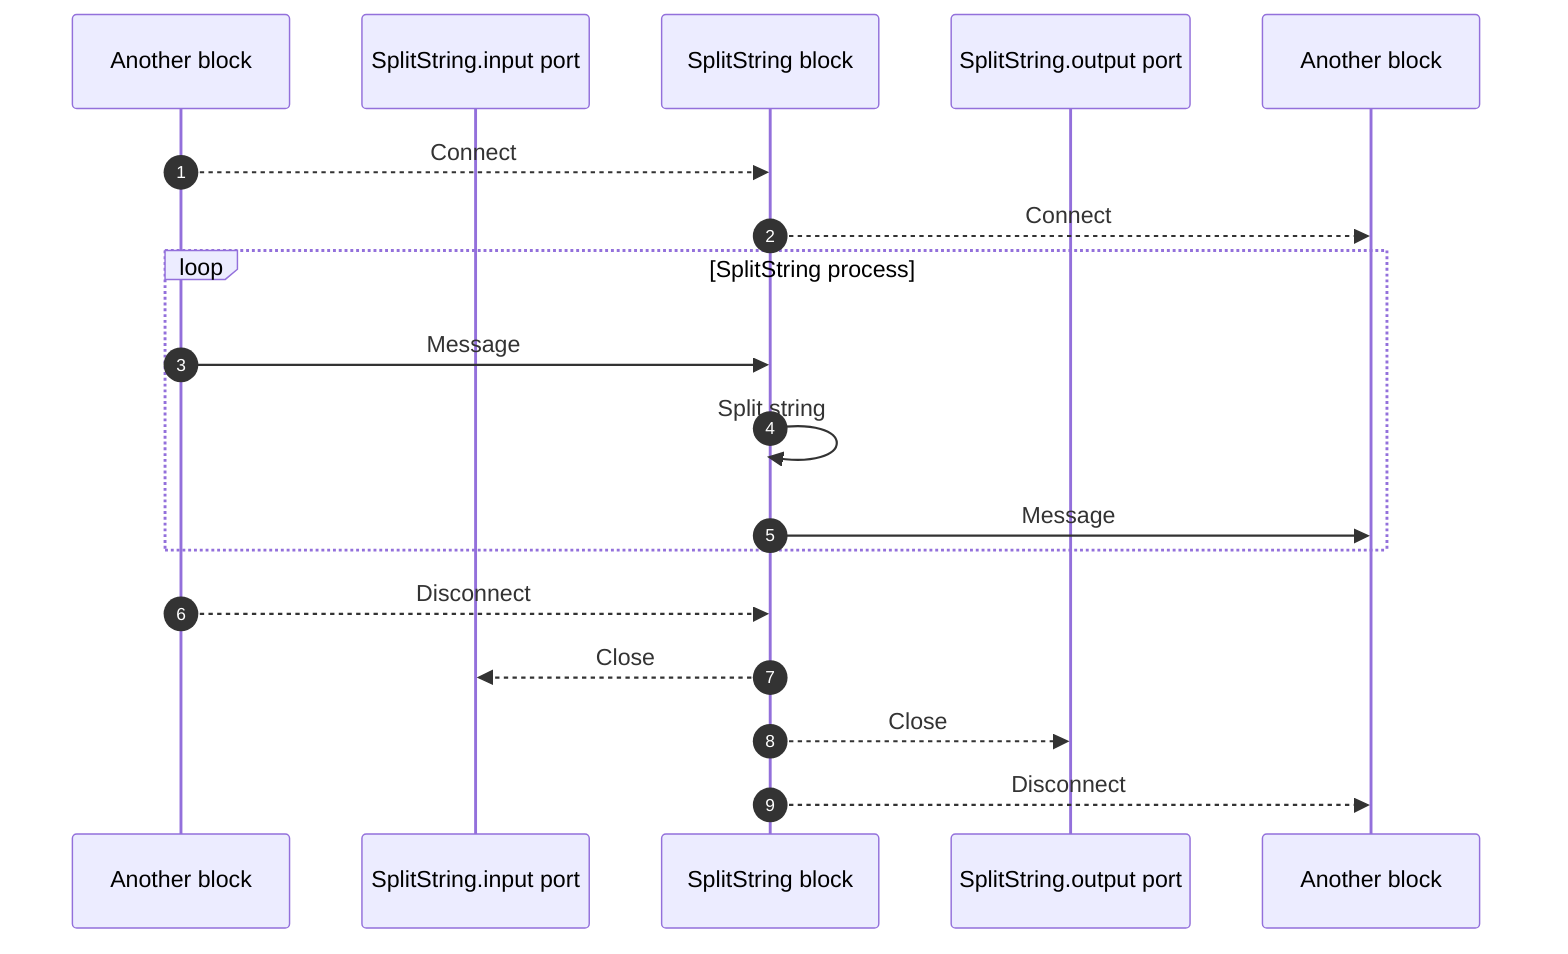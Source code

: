 sequenceDiagram
    autonumber
    participant BlockA as Another block
    participant SplitString.input as SplitString.input port
    participant SplitString as SplitString block
    participant SplitString.output as SplitString.output port
    participant BlockB as Another block

    BlockA-->>SplitString: Connect
    SplitString-->>BlockB: Connect

    loop SplitString process
        BlockA->>SplitString: Message
        SplitString->>SplitString: Split string
        SplitString->>BlockB: Message
    end

    BlockA-->>SplitString: Disconnect
    SplitString-->>SplitString.input: Close
    SplitString-->>SplitString.output: Close
    SplitString-->>BlockB: Disconnect
